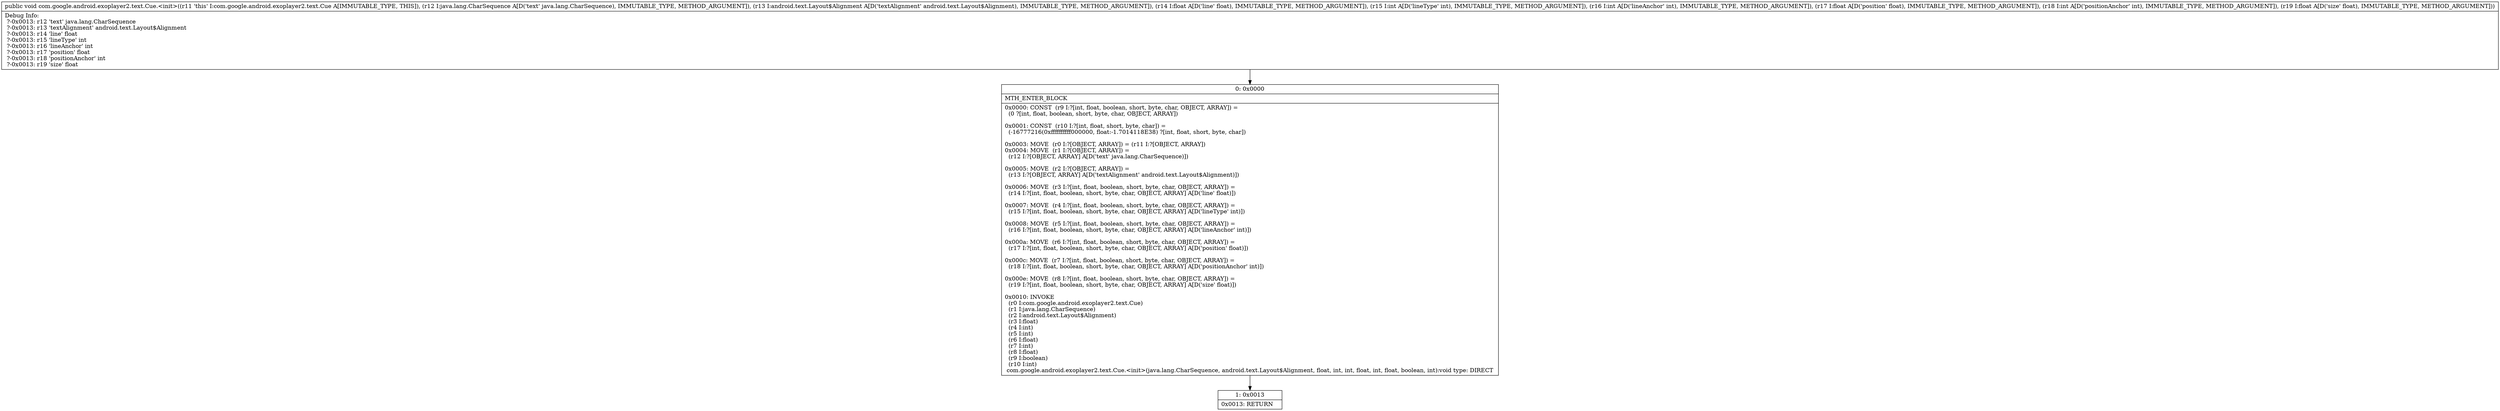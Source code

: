digraph "CFG forcom.google.android.exoplayer2.text.Cue.\<init\>(Ljava\/lang\/CharSequence;Landroid\/text\/Layout$Alignment;FIIFIF)V" {
Node_0 [shape=record,label="{0\:\ 0x0000|MTH_ENTER_BLOCK\l|0x0000: CONST  (r9 I:?[int, float, boolean, short, byte, char, OBJECT, ARRAY]) = \l  (0 ?[int, float, boolean, short, byte, char, OBJECT, ARRAY])\l \l0x0001: CONST  (r10 I:?[int, float, short, byte, char]) = \l  (\-16777216(0xffffffffff000000, float:\-1.7014118E38) ?[int, float, short, byte, char])\l \l0x0003: MOVE  (r0 I:?[OBJECT, ARRAY]) = (r11 I:?[OBJECT, ARRAY]) \l0x0004: MOVE  (r1 I:?[OBJECT, ARRAY]) = \l  (r12 I:?[OBJECT, ARRAY] A[D('text' java.lang.CharSequence)])\l \l0x0005: MOVE  (r2 I:?[OBJECT, ARRAY]) = \l  (r13 I:?[OBJECT, ARRAY] A[D('textAlignment' android.text.Layout$Alignment)])\l \l0x0006: MOVE  (r3 I:?[int, float, boolean, short, byte, char, OBJECT, ARRAY]) = \l  (r14 I:?[int, float, boolean, short, byte, char, OBJECT, ARRAY] A[D('line' float)])\l \l0x0007: MOVE  (r4 I:?[int, float, boolean, short, byte, char, OBJECT, ARRAY]) = \l  (r15 I:?[int, float, boolean, short, byte, char, OBJECT, ARRAY] A[D('lineType' int)])\l \l0x0008: MOVE  (r5 I:?[int, float, boolean, short, byte, char, OBJECT, ARRAY]) = \l  (r16 I:?[int, float, boolean, short, byte, char, OBJECT, ARRAY] A[D('lineAnchor' int)])\l \l0x000a: MOVE  (r6 I:?[int, float, boolean, short, byte, char, OBJECT, ARRAY]) = \l  (r17 I:?[int, float, boolean, short, byte, char, OBJECT, ARRAY] A[D('position' float)])\l \l0x000c: MOVE  (r7 I:?[int, float, boolean, short, byte, char, OBJECT, ARRAY]) = \l  (r18 I:?[int, float, boolean, short, byte, char, OBJECT, ARRAY] A[D('positionAnchor' int)])\l \l0x000e: MOVE  (r8 I:?[int, float, boolean, short, byte, char, OBJECT, ARRAY]) = \l  (r19 I:?[int, float, boolean, short, byte, char, OBJECT, ARRAY] A[D('size' float)])\l \l0x0010: INVOKE  \l  (r0 I:com.google.android.exoplayer2.text.Cue)\l  (r1 I:java.lang.CharSequence)\l  (r2 I:android.text.Layout$Alignment)\l  (r3 I:float)\l  (r4 I:int)\l  (r5 I:int)\l  (r6 I:float)\l  (r7 I:int)\l  (r8 I:float)\l  (r9 I:boolean)\l  (r10 I:int)\l com.google.android.exoplayer2.text.Cue.\<init\>(java.lang.CharSequence, android.text.Layout$Alignment, float, int, int, float, int, float, boolean, int):void type: DIRECT \l}"];
Node_1 [shape=record,label="{1\:\ 0x0013|0x0013: RETURN   \l}"];
MethodNode[shape=record,label="{public void com.google.android.exoplayer2.text.Cue.\<init\>((r11 'this' I:com.google.android.exoplayer2.text.Cue A[IMMUTABLE_TYPE, THIS]), (r12 I:java.lang.CharSequence A[D('text' java.lang.CharSequence), IMMUTABLE_TYPE, METHOD_ARGUMENT]), (r13 I:android.text.Layout$Alignment A[D('textAlignment' android.text.Layout$Alignment), IMMUTABLE_TYPE, METHOD_ARGUMENT]), (r14 I:float A[D('line' float), IMMUTABLE_TYPE, METHOD_ARGUMENT]), (r15 I:int A[D('lineType' int), IMMUTABLE_TYPE, METHOD_ARGUMENT]), (r16 I:int A[D('lineAnchor' int), IMMUTABLE_TYPE, METHOD_ARGUMENT]), (r17 I:float A[D('position' float), IMMUTABLE_TYPE, METHOD_ARGUMENT]), (r18 I:int A[D('positionAnchor' int), IMMUTABLE_TYPE, METHOD_ARGUMENT]), (r19 I:float A[D('size' float), IMMUTABLE_TYPE, METHOD_ARGUMENT]))  | Debug Info:\l  ?\-0x0013: r12 'text' java.lang.CharSequence\l  ?\-0x0013: r13 'textAlignment' android.text.Layout$Alignment\l  ?\-0x0013: r14 'line' float\l  ?\-0x0013: r15 'lineType' int\l  ?\-0x0013: r16 'lineAnchor' int\l  ?\-0x0013: r17 'position' float\l  ?\-0x0013: r18 'positionAnchor' int\l  ?\-0x0013: r19 'size' float\l}"];
MethodNode -> Node_0;
Node_0 -> Node_1;
}

